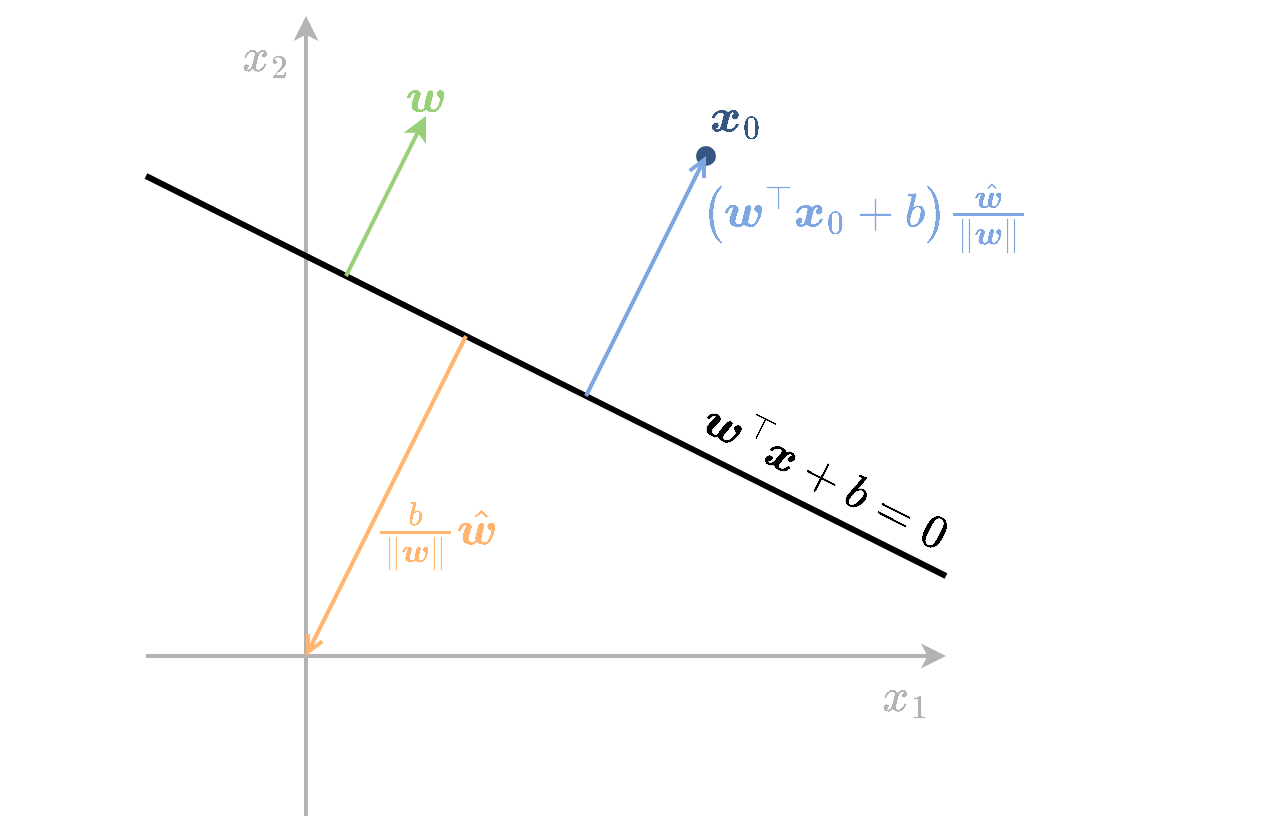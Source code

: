 <mxfile version="14.1.5" type="device" pages="3"><diagram id="cJPERRU5FPI5m97aNJmQ" name="Page-1"><mxGraphModel dx="1350" dy="843" grid="1" gridSize="10" guides="1" tooltips="1" connect="0" arrows="0" fold="1" page="1" pageScale="1" pageWidth="827" pageHeight="1169" math="1" shadow="0"><root><mxCell id="0"/><mxCell id="1" parent="0"/><mxCell id="VLQl7GCd685x5rbxZrGW-1" value="" style="endArrow=classic;html=1;fontFamily=Comic Sans MS;fontSize=30;fontColor=#003366;strokeWidth=2;strokeColor=#B3B3B3;" parent="1" edge="1"><mxGeometry x="220" y="200" width="50" height="50" as="geometry"><mxPoint x="320" y="600" as="sourcePoint"/><mxPoint x="320" y="200" as="targetPoint"/></mxGeometry></mxCell><mxCell id="VLQl7GCd685x5rbxZrGW-2" value="" style="endArrow=classic;html=1;fontFamily=Comic Sans MS;fontSize=30;fontColor=#003366;strokeWidth=2;strokeColor=#B3B3B3;" parent="1" edge="1"><mxGeometry x="240" y="220" width="50" height="50" as="geometry"><mxPoint x="240" y="520" as="sourcePoint"/><mxPoint x="640" y="520" as="targetPoint"/></mxGeometry></mxCell><mxCell id="VLQl7GCd685x5rbxZrGW-3" value="\(x_1\)" style="text;html=1;strokeColor=none;fillColor=none;align=center;verticalAlign=middle;whiteSpace=wrap;rounded=0;fontSize=20;fontColor=#B3B3B3;" parent="1" vertex="1"><mxGeometry x="600" y="520" width="40" height="40" as="geometry"/></mxCell><mxCell id="VLQl7GCd685x5rbxZrGW-4" value="\(x_2\)" style="text;html=1;strokeColor=none;fillColor=none;align=center;verticalAlign=middle;whiteSpace=wrap;rounded=0;fontSize=20;fontColor=#B3B3B3;" parent="1" vertex="1"><mxGeometry x="280" y="200" width="40" height="40" as="geometry"/></mxCell><mxCell id="VLQl7GCd685x5rbxZrGW-6" value="" style="endArrow=none;html=1;strokeWidth=3;" parent="1" edge="1"><mxGeometry width="50" height="50" relative="1" as="geometry"><mxPoint x="640" y="480" as="sourcePoint"/><mxPoint x="240" y="280" as="targetPoint"/></mxGeometry></mxCell><mxCell id="VLQl7GCd685x5rbxZrGW-7" value="" style="endArrow=classic;html=1;strokeWidth=2;strokeColor=#97D077;fontColor=#97D077;" parent="1" edge="1"><mxGeometry width="50" height="50" relative="1" as="geometry"><mxPoint x="340" y="330" as="sourcePoint"/><mxPoint x="380" y="250" as="targetPoint"/></mxGeometry></mxCell><mxCell id="VLQl7GCd685x5rbxZrGW-8" value="" style="endArrow=open;html=1;strokeWidth=2;startArrow=none;startFill=0;endFill=0;strokeColor=#FFB570;" parent="1" edge="1"><mxGeometry width="50" height="50" relative="1" as="geometry"><mxPoint x="400" y="360" as="sourcePoint"/><mxPoint x="320" y="520" as="targetPoint"/></mxGeometry></mxCell><mxCell id="VLQl7GCd685x5rbxZrGW-14" value="&lt;font style=&quot;font-size: 20px;&quot;&gt;\(\boldsymbol{w}\)&lt;/font&gt;" style="text;html=1;fillColor=none;align=center;verticalAlign=middle;whiteSpace=wrap;rounded=0;fontSize=20;fontColor=#97D077;" parent="1" vertex="1"><mxGeometry x="370" y="230" width="20" height="20" as="geometry"/></mxCell><mxCell id="VLQl7GCd685x5rbxZrGW-15" value="&lt;font color=&quot;#ffb570&quot; style=&quot;font-size: 20px&quot;&gt;\(\frac{b}{\lVert\boldsymbol{w}\rVert}\hat{\boldsymbol{w}}\)&lt;/font&gt;" style="text;html=1;strokeColor=none;fillColor=none;align=center;verticalAlign=middle;whiteSpace=wrap;rounded=0;fontSize=20;" parent="1" vertex="1"><mxGeometry x="350" y="440" width="70" height="40" as="geometry"/></mxCell><mxCell id="ZYtpsijtu6V2-jgbPy4f-1" value="\(\boldsymbol{w}^{\top}\boldsymbol{x}+b=0\)" style="text;html=1;strokeColor=none;fillColor=none;align=center;verticalAlign=middle;whiteSpace=wrap;rounded=0;fontSize=20;rotation=27;" parent="1" vertex="1"><mxGeometry x="500" y="410" width="160" height="40" as="geometry"/></mxCell><mxCell id="BNeBlQjrHOMZ2h0UF8vG-1" value="" style="ellipse;whiteSpace=wrap;html=1;fontSize=20;fontColor=#000000;strokeColor=none;fillColor=#355681;" parent="1" vertex="1"><mxGeometry x="515" y="265" width="10" height="10" as="geometry"/></mxCell><mxCell id="BNeBlQjrHOMZ2h0UF8vG-2" value="" style="endArrow=open;html=1;strokeWidth=2;startArrow=none;startFill=0;endFill=0;strokeColor=#7EA6E0;" parent="1" edge="1"><mxGeometry width="50" height="50" relative="1" as="geometry"><mxPoint x="460" y="390" as="sourcePoint"/><mxPoint x="520" y="270" as="targetPoint"/></mxGeometry></mxCell><mxCell id="BNeBlQjrHOMZ2h0UF8vG-3" value="&lt;font style=&quot;font-size: 20px&quot;&gt;\(\left(\boldsymbol{w}^{\top}\boldsymbol{x}_0+&lt;br&gt;b\right)\frac{\hat{\boldsymbol{w}}}{\lVert\boldsymbol{w}\rVert}\)&lt;/font&gt;" style="text;html=1;strokeColor=none;fillColor=none;align=center;verticalAlign=middle;whiteSpace=wrap;rounded=0;fontSize=20;fontColor=#7EA6E0;" parent="1" vertex="1"><mxGeometry x="510" y="280" width="180" height="40" as="geometry"/></mxCell><mxCell id="BNeBlQjrHOMZ2h0UF8vG-4" value="&lt;font style=&quot;font-size: 20px&quot;&gt;\(\boldsymbol{x}_0\)&lt;/font&gt;" style="text;html=1;strokeColor=none;fillColor=none;align=center;verticalAlign=middle;whiteSpace=wrap;rounded=0;fontSize=20;fontColor=#355681;" parent="1" vertex="1"><mxGeometry x="520" y="240" width="30" height="20" as="geometry"/></mxCell></root></mxGraphModel></diagram><diagram name="Copy of Page-1" id="iytuNp-wy0dLf23suo8w"><mxGraphModel dx="1350" dy="843" grid="1" gridSize="10" guides="1" tooltips="1" connect="0" arrows="0" fold="1" page="1" pageScale="1" pageWidth="827" pageHeight="1169" math="1" shadow="0"><root><mxCell id="UZCApqrrTqHO-jx9z1zs-0"/><mxCell id="UZCApqrrTqHO-jx9z1zs-1" parent="UZCApqrrTqHO-jx9z1zs-0"/><mxCell id="UZCApqrrTqHO-jx9z1zs-2" value="" style="endArrow=classic;html=1;fontFamily=Comic Sans MS;fontSize=30;fontColor=#003366;strokeWidth=2;strokeColor=#B3B3B3;" parent="UZCApqrrTqHO-jx9z1zs-1" edge="1"><mxGeometry x="220" y="200" width="50" height="50" as="geometry"><mxPoint x="320" y="760" as="sourcePoint"/><mxPoint x="320" y="320" as="targetPoint"/></mxGeometry></mxCell><mxCell id="UZCApqrrTqHO-jx9z1zs-3" value="" style="endArrow=classic;html=1;fontFamily=Comic Sans MS;fontSize=30;fontColor=#003366;strokeWidth=2;strokeColor=#B3B3B3;" parent="UZCApqrrTqHO-jx9z1zs-1" edge="1"><mxGeometry x="240" y="220" width="50" height="50" as="geometry"><mxPoint x="120" y="520" as="sourcePoint"/><mxPoint x="560" y="520" as="targetPoint"/></mxGeometry></mxCell><mxCell id="UZCApqrrTqHO-jx9z1zs-13" value="" style="endArrow=blockThin;html=1;strokeWidth=1;fontSize=20;strokeColor=#EA6B66;startArrow=none;startFill=0;endFill=1;" parent="UZCApqrrTqHO-jx9z1zs-1" edge="1"><mxGeometry width="50" height="50" relative="1" as="geometry"><mxPoint x="200" y="760" as="sourcePoint"/><mxPoint x="420" y="320" as="targetPoint"/></mxGeometry></mxCell><mxCell id="UZCApqrrTqHO-jx9z1zs-18" value="" style="endArrow=none;html=1;strokeWidth=2;fontSize=20;strokeColor=#CCCCCC;dashed=1;" parent="UZCApqrrTqHO-jx9z1zs-1" edge="1"><mxGeometry width="50" height="50" relative="1" as="geometry"><mxPoint x="490" y="430" as="sourcePoint"/><mxPoint x="390" y="380" as="targetPoint"/></mxGeometry></mxCell><mxCell id="UZCApqrrTqHO-jx9z1zs-4" value="\(x_1\)" style="text;html=1;strokeColor=none;fillColor=none;align=center;verticalAlign=middle;whiteSpace=wrap;rounded=0;fontSize=20;fontColor=#B3B3B3;" parent="UZCApqrrTqHO-jx9z1zs-1" vertex="1"><mxGeometry x="520" y="520" width="40" height="40" as="geometry"/></mxCell><mxCell id="UZCApqrrTqHO-jx9z1zs-5" value="\(x_2\)" style="text;html=1;strokeColor=none;fillColor=none;align=center;verticalAlign=middle;whiteSpace=wrap;rounded=0;fontSize=20;fontColor=#B3B3B3;" parent="UZCApqrrTqHO-jx9z1zs-1" vertex="1"><mxGeometry x="280" y="320" width="40" height="40" as="geometry"/></mxCell><mxCell id="UZCApqrrTqHO-jx9z1zs-6" value="" style="ellipse;whiteSpace=wrap;html=1;fontSize=20;fontColor=#000000;strokeColor=none;fillColor=#7EA6E0;" parent="UZCApqrrTqHO-jx9z1zs-1" vertex="1"><mxGeometry x="485" y="424" width="10" height="10" as="geometry"/></mxCell><mxCell id="UZCApqrrTqHO-jx9z1zs-7" value="" style="endArrow=none;html=1;strokeWidth=3;" parent="UZCApqrrTqHO-jx9z1zs-1" edge="1"><mxGeometry width="50" height="50" relative="1" as="geometry"><mxPoint x="500" y="760" as="sourcePoint"/><mxPoint x="119" y="570" as="targetPoint"/></mxGeometry></mxCell><mxCell id="UZCApqrrTqHO-jx9z1zs-12" value="\(\boldsymbol{w}^{\top}\boldsymbol{x}+b=0\)" style="text;html=1;strokeColor=none;fillColor=none;align=center;verticalAlign=middle;whiteSpace=wrap;rounded=0;fontSize=20;rotation=27;" parent="UZCApqrrTqHO-jx9z1zs-1" vertex="1"><mxGeometry x="350" y="680" width="160" height="40" as="geometry"/></mxCell><mxCell id="fkufzfypjzcufBKEMSmH-0" value="" style="endArrow=classic;html=1;strokeWidth=2;strokeColor=#EA6B66;" parent="UZCApqrrTqHO-jx9z1zs-1" edge="1"><mxGeometry width="50" height="50" relative="1" as="geometry"><mxPoint x="140" y="580" as="sourcePoint"/><mxPoint x="180" y="500" as="targetPoint"/></mxGeometry></mxCell><mxCell id="fkufzfypjzcufBKEMSmH-1" value="&lt;font color=&quot;#ea6b66&quot; style=&quot;font-size: 20px;&quot;&gt;\(\boldsymbol{w}\)&lt;/font&gt;" style="text;html=1;strokeColor=none;fillColor=none;align=center;verticalAlign=middle;whiteSpace=wrap;rounded=0;fontSize=20;" parent="UZCApqrrTqHO-jx9z1zs-1" vertex="1"><mxGeometry x="180" y="480" width="20" height="20" as="geometry"/></mxCell><mxCell id="_oTHu54KKCnFN52JpJ8H-5" value="" style="endArrow=none;html=1;strokeColor=#EA6B66;strokeWidth=1;fontSize=20;" parent="UZCApqrrTqHO-jx9z1zs-1" edge="1"><mxGeometry width="50" height="50" relative="1" as="geometry"><mxPoint x="260" y="590" as="sourcePoint"/><mxPoint x="300" y="610" as="targetPoint"/></mxGeometry></mxCell><mxCell id="_oTHu54KKCnFN52JpJ8H-8" value="" style="endArrow=none;html=1;strokeColor=#EA6B66;strokeWidth=1;fontSize=20;" parent="UZCApqrrTqHO-jx9z1zs-1" edge="1"><mxGeometry width="50" height="50" relative="1" as="geometry"><mxPoint x="279" y="550" as="sourcePoint"/><mxPoint x="319" y="570" as="targetPoint"/></mxGeometry></mxCell><mxCell id="_oTHu54KKCnFN52JpJ8H-13" value="" style="endArrow=none;html=1;strokeColor=#EA6B66;strokeWidth=1;fontSize=20;" parent="UZCApqrrTqHO-jx9z1zs-1" edge="1"><mxGeometry width="50" height="50" relative="1" as="geometry"><mxPoint x="199" y="710" as="sourcePoint"/><mxPoint x="239" y="730" as="targetPoint"/></mxGeometry></mxCell><mxCell id="_oTHu54KKCnFN52JpJ8H-15" value="" style="endArrow=none;html=1;strokeColor=#EA6B66;strokeWidth=1;fontSize=20;" parent="UZCApqrrTqHO-jx9z1zs-1" edge="1"><mxGeometry width="50" height="50" relative="1" as="geometry"><mxPoint x="220" y="670" as="sourcePoint"/><mxPoint x="260" y="690" as="targetPoint"/></mxGeometry></mxCell><mxCell id="_oTHu54KKCnFN52JpJ8H-17" value="&lt;span style=&quot;color: rgb(234 , 107 , 102)&quot;&gt;\(1\)&lt;/span&gt;" style="text;html=1;strokeColor=none;fillColor=none;align=center;verticalAlign=middle;whiteSpace=wrap;rounded=0;fontSize=10;" parent="UZCApqrrTqHO-jx9z1zs-1" vertex="1"><mxGeometry x="300" y="610" width="20" height="20" as="geometry"/></mxCell><mxCell id="_oTHu54KKCnFN52JpJ8H-20" value="&lt;span style=&quot;color: rgb(234 , 107 , 102)&quot;&gt;\(2\)&lt;/span&gt;" style="text;html=1;strokeColor=none;fillColor=none;align=center;verticalAlign=middle;whiteSpace=wrap;rounded=0;fontSize=10;" parent="UZCApqrrTqHO-jx9z1zs-1" vertex="1"><mxGeometry x="320" y="570" width="20" height="20" as="geometry"/></mxCell><mxCell id="_oTHu54KKCnFN52JpJ8H-22" value="" style="endArrow=none;html=1;strokeColor=#EA6B66;strokeWidth=1;fontSize=20;" parent="UZCApqrrTqHO-jx9z1zs-1" edge="1"><mxGeometry width="50" height="50" relative="1" as="geometry"><mxPoint x="301" y="510" as="sourcePoint"/><mxPoint x="341" y="530" as="targetPoint"/></mxGeometry></mxCell><mxCell id="_oTHu54KKCnFN52JpJ8H-24" value="" style="endArrow=none;html=1;strokeColor=#EA6B66;strokeWidth=1;fontSize=20;" parent="UZCApqrrTqHO-jx9z1zs-1" edge="1"><mxGeometry width="50" height="50" relative="1" as="geometry"><mxPoint x="320" y="470" as="sourcePoint"/><mxPoint x="360" y="490" as="targetPoint"/></mxGeometry></mxCell><mxCell id="_oTHu54KKCnFN52JpJ8H-33" value="&lt;span style=&quot;color: rgb(234 , 107 , 102)&quot;&gt;\(-2\)&lt;/span&gt;" style="text;html=1;strokeColor=none;fillColor=none;align=center;verticalAlign=middle;whiteSpace=wrap;rounded=0;fontSize=10;" parent="UZCApqrrTqHO-jx9z1zs-1" vertex="1"><mxGeometry x="240" y="730" width="20" height="20" as="geometry"/></mxCell><mxCell id="_oTHu54KKCnFN52JpJ8H-35" value="&lt;span style=&quot;color: rgb(234 , 107 , 102)&quot;&gt;\(-1\)&lt;/span&gt;" style="text;html=1;strokeColor=none;fillColor=none;align=center;verticalAlign=middle;whiteSpace=wrap;rounded=0;fontSize=10;" parent="UZCApqrrTqHO-jx9z1zs-1" vertex="1"><mxGeometry x="260" y="690" width="20" height="20" as="geometry"/></mxCell><mxCell id="_oTHu54KKCnFN52JpJ8H-39" value="&lt;font color=&quot;#ea6b66&quot;&gt;\(3=\frac{b}{\lVert\boldsymbol{w}\rVert}\)&lt;/font&gt;" style="text;html=1;strokeColor=none;fillColor=none;align=center;verticalAlign=middle;whiteSpace=wrap;rounded=0;fontSize=10;" parent="UZCApqrrTqHO-jx9z1zs-1" vertex="1"><mxGeometry x="340" y="530" width="60" height="20" as="geometry"/></mxCell><mxCell id="_oTHu54KKCnFN52JpJ8H-40" value="&lt;font color=&quot;#ea6b66&quot; style=&quot;font-size: 10px&quot;&gt;\(4\)&lt;/font&gt;" style="text;html=1;strokeColor=none;fillColor=none;align=center;verticalAlign=middle;whiteSpace=wrap;rounded=0;fontSize=10;" parent="UZCApqrrTqHO-jx9z1zs-1" vertex="1"><mxGeometry x="360" y="490" width="20" height="20" as="geometry"/></mxCell><mxCell id="_oTHu54KKCnFN52JpJ8H-43" value="" style="endArrow=none;html=1;strokeColor=#EA6B66;strokeWidth=1;fontSize=20;" parent="UZCApqrrTqHO-jx9z1zs-1" edge="1"><mxGeometry width="50" height="50" relative="1" as="geometry"><mxPoint x="340" y="430" as="sourcePoint"/><mxPoint x="380" y="450" as="targetPoint"/></mxGeometry></mxCell><mxCell id="_oTHu54KKCnFN52JpJ8H-44" value="" style="endArrow=none;html=1;strokeColor=#EA6B66;strokeWidth=1;fontSize=20;" parent="UZCApqrrTqHO-jx9z1zs-1" edge="1"><mxGeometry width="50" height="50" relative="1" as="geometry"><mxPoint x="359" y="390" as="sourcePoint"/><mxPoint x="399" y="410" as="targetPoint"/></mxGeometry></mxCell><mxCell id="_oTHu54KKCnFN52JpJ8H-45" value="&lt;span style=&quot;color: rgb(234 , 107 , 102)&quot;&gt;\(5\)&lt;/span&gt;" style="text;html=1;strokeColor=none;fillColor=none;align=center;verticalAlign=middle;whiteSpace=wrap;rounded=0;fontSize=10;" parent="UZCApqrrTqHO-jx9z1zs-1" vertex="1"><mxGeometry x="380" y="450" width="20" height="20" as="geometry"/></mxCell><mxCell id="_oTHu54KKCnFN52JpJ8H-46" value="" style="endArrow=none;html=1;strokeColor=#EA6B66;strokeWidth=1;fontSize=20;" parent="UZCApqrrTqHO-jx9z1zs-1" edge="1"><mxGeometry width="50" height="50" relative="1" as="geometry"><mxPoint x="381" y="350" as="sourcePoint"/><mxPoint x="421" y="370" as="targetPoint"/></mxGeometry></mxCell><mxCell id="_oTHu54KKCnFN52JpJ8H-48" value="&lt;span style=&quot;color: rgb(234 , 107 , 102)&quot;&gt;\(6\)&lt;/span&gt;" style="text;html=1;strokeColor=none;fillColor=none;align=center;verticalAlign=middle;whiteSpace=wrap;rounded=0;fontSize=10;" parent="UZCApqrrTqHO-jx9z1zs-1" vertex="1"><mxGeometry x="400" y="410" width="20" height="20" as="geometry"/></mxCell><mxCell id="_oTHu54KKCnFN52JpJ8H-49" value="&lt;span style=&quot;color: rgb(234 , 107 , 102)&quot;&gt;\(7\)&lt;/span&gt;" style="text;html=1;strokeColor=none;fillColor=none;align=center;verticalAlign=middle;whiteSpace=wrap;rounded=0;fontSize=10;" parent="UZCApqrrTqHO-jx9z1zs-1" vertex="1"><mxGeometry x="420" y="370" width="20" height="20" as="geometry"/></mxCell><mxCell id="_oTHu54KKCnFN52JpJ8H-52" value="" style="group;rotation=30;" parent="UZCApqrrTqHO-jx9z1zs-1" vertex="1" connectable="0"><mxGeometry x="142" y="573" width="10" height="10" as="geometry"/></mxCell><mxCell id="_oTHu54KKCnFN52JpJ8H-50" value="" style="endArrow=none;html=1;strokeColor=#EA6B66;strokeWidth=1;fontSize=20;" parent="_oTHu54KKCnFN52JpJ8H-52" edge="1"><mxGeometry width="50" height="50" relative="1" as="geometry"><mxPoint x="3" y="-2" as="sourcePoint"/><mxPoint x="12" y="3" as="targetPoint"/></mxGeometry></mxCell><mxCell id="_oTHu54KKCnFN52JpJ8H-51" value="" style="endArrow=none;html=1;strokeColor=#EA6B66;strokeWidth=1;fontSize=20;" parent="_oTHu54KKCnFN52JpJ8H-52" edge="1"><mxGeometry width="50" height="50" relative="1" as="geometry"><mxPoint x="12" y="3" as="sourcePoint"/><mxPoint x="7" y="12" as="targetPoint"/></mxGeometry></mxCell><mxCell id="_oTHu54KKCnFN52JpJ8H-55" value="&lt;font color=&quot;#ea6b66&quot;&gt;\(\frac{\boldsymbol{w}^{\top}}{\lVert\boldsymbol{w}\rVert}\boldsymbol{x}&lt;br&gt;+\frac{b}{\lVert\boldsymbol{w}\rVert}\)&lt;/font&gt;" style="text;html=1;strokeColor=none;fillColor=none;align=center;verticalAlign=middle;whiteSpace=wrap;rounded=0;fontSize=10;" parent="UZCApqrrTqHO-jx9z1zs-1" vertex="1"><mxGeometry x="320" y="360" width="70" height="20" as="geometry"/></mxCell></root></mxGraphModel></diagram><diagram name="Copy of Copy of Page-1" id="MIkcU374tv_12QCpzjZ1"><mxGraphModel dx="2177" dy="843" grid="1" gridSize="10" guides="1" tooltips="1" connect="0" arrows="0" fold="1" page="1" pageScale="1" pageWidth="827" pageHeight="1169" math="1" shadow="0"><root><mxCell id="k3KxTLAnCmBX_Phjoh5w-0"/><mxCell id="k3KxTLAnCmBX_Phjoh5w-1" parent="k3KxTLAnCmBX_Phjoh5w-0"/><mxCell id="k3KxTLAnCmBX_Phjoh5w-2" value="" style="endArrow=classic;html=1;fontFamily=Comic Sans MS;fontSize=30;fontColor=#003366;strokeWidth=2;strokeColor=#B3B3B3;" parent="k3KxTLAnCmBX_Phjoh5w-1" edge="1"><mxGeometry x="220" y="200" width="50" height="50" as="geometry"><mxPoint x="320" y="760" as="sourcePoint"/><mxPoint x="320" y="320" as="targetPoint"/></mxGeometry></mxCell><mxCell id="k3KxTLAnCmBX_Phjoh5w-3" value="" style="endArrow=classic;html=1;fontFamily=Comic Sans MS;fontSize=30;fontColor=#003366;strokeWidth=2;strokeColor=#B3B3B3;" parent="k3KxTLAnCmBX_Phjoh5w-1" edge="1"><mxGeometry x="240" y="220" width="50" height="50" as="geometry"><mxPoint x="120" y="520" as="sourcePoint"/><mxPoint x="560" y="520" as="targetPoint"/></mxGeometry></mxCell><mxCell id="k3KxTLAnCmBX_Phjoh5w-6" value="\(x_1\)" style="text;html=1;strokeColor=none;fillColor=none;align=center;verticalAlign=middle;whiteSpace=wrap;rounded=0;fontSize=20;fontColor=#B3B3B3;" parent="k3KxTLAnCmBX_Phjoh5w-1" vertex="1"><mxGeometry x="520" y="520" width="40" height="40" as="geometry"/></mxCell><mxCell id="k3KxTLAnCmBX_Phjoh5w-7" value="\(x_2\)" style="text;html=1;strokeColor=none;fillColor=none;align=center;verticalAlign=middle;whiteSpace=wrap;rounded=0;fontSize=20;fontColor=#B3B3B3;" parent="k3KxTLAnCmBX_Phjoh5w-1" vertex="1"><mxGeometry x="280" y="320" width="40" height="40" as="geometry"/></mxCell><mxCell id="k3KxTLAnCmBX_Phjoh5w-11" value="" style="endArrow=classic;html=1;strokeWidth=4;strokeColor=#EA6B66;" parent="k3KxTLAnCmBX_Phjoh5w-1" edge="1"><mxGeometry width="50" height="50" relative="1" as="geometry"><mxPoint x="320" y="520" as="sourcePoint"/><mxPoint x="340" y="480" as="targetPoint"/></mxGeometry></mxCell><mxCell id="k3KxTLAnCmBX_Phjoh5w-12" value="&lt;font color=&quot;#ea6b66&quot; style=&quot;font-size: 20px&quot;&gt;\(\hat{\boldsymbol{w}}\)&lt;/font&gt;" style="text;html=1;strokeColor=none;fillColor=none;align=center;verticalAlign=middle;whiteSpace=wrap;rounded=0;fontSize=20;" parent="k3KxTLAnCmBX_Phjoh5w-1" vertex="1"><mxGeometry x="340" y="500" width="20" height="20" as="geometry"/></mxCell><mxCell id="k3KxTLAnCmBX_Phjoh5w-13" value="" style="endArrow=none;html=1;strokeColor=#EA6B66;strokeWidth=1;fontSize=20;" parent="k3KxTLAnCmBX_Phjoh5w-1" edge="1"><mxGeometry width="50" height="50" relative="1" as="geometry"><mxPoint x="120" y="520" as="sourcePoint"/><mxPoint x="560" y="740" as="targetPoint"/></mxGeometry></mxCell><mxCell id="k3KxTLAnCmBX_Phjoh5w-14" value="" style="endArrow=none;html=1;strokeColor=#EA6B66;strokeWidth=1;fontSize=20;" parent="k3KxTLAnCmBX_Phjoh5w-1" edge="1"><mxGeometry width="50" height="50" relative="1" as="geometry"><mxPoint x="120" y="470" as="sourcePoint"/><mxPoint x="560" y="690" as="targetPoint"/></mxGeometry></mxCell><mxCell id="k3KxTLAnCmBX_Phjoh5w-15" value="" style="endArrow=none;html=1;strokeColor=#EA6B66;strokeWidth=1;fontSize=20;" parent="k3KxTLAnCmBX_Phjoh5w-1" edge="1"><mxGeometry width="50" height="50" relative="1" as="geometry"><mxPoint x="120" y="620" as="sourcePoint"/><mxPoint x="400" y="760" as="targetPoint"/></mxGeometry></mxCell><mxCell id="k3KxTLAnCmBX_Phjoh5w-16" value="" style="endArrow=none;html=1;strokeColor=#EA6B66;strokeWidth=1;fontSize=20;" parent="k3KxTLAnCmBX_Phjoh5w-1" edge="1"><mxGeometry width="50" height="50" relative="1" as="geometry"><mxPoint x="120" y="570" as="sourcePoint"/><mxPoint x="500" y="760" as="targetPoint"/></mxGeometry></mxCell><mxCell id="k3KxTLAnCmBX_Phjoh5w-19" value="" style="endArrow=none;html=1;strokeColor=#EA6B66;strokeWidth=1;fontSize=20;" parent="k3KxTLAnCmBX_Phjoh5w-1" edge="1"><mxGeometry width="50" height="50" relative="1" as="geometry"><mxPoint x="120" y="420" as="sourcePoint"/><mxPoint x="560" y="640" as="targetPoint"/></mxGeometry></mxCell><mxCell id="k3KxTLAnCmBX_Phjoh5w-20" value="" style="endArrow=none;html=1;strokeColor=#EA6B66;strokeWidth=1;fontSize=20;" parent="k3KxTLAnCmBX_Phjoh5w-1" edge="1"><mxGeometry width="50" height="50" relative="1" as="geometry"><mxPoint x="120" y="370" as="sourcePoint"/><mxPoint x="560" y="590" as="targetPoint"/></mxGeometry></mxCell><mxCell id="k3KxTLAnCmBX_Phjoh5w-25" value="" style="endArrow=none;html=1;strokeColor=#EA6B66;strokeWidth=1;fontSize=20;" parent="k3KxTLAnCmBX_Phjoh5w-1" edge="1"><mxGeometry width="50" height="50" relative="1" as="geometry"><mxPoint x="120" y="320" as="sourcePoint"/><mxPoint x="560" y="540" as="targetPoint"/></mxGeometry></mxCell><mxCell id="k3KxTLAnCmBX_Phjoh5w-26" value="" style="endArrow=none;html=1;strokeColor=#EA6B66;strokeWidth=1;fontSize=20;" parent="k3KxTLAnCmBX_Phjoh5w-1" edge="1"><mxGeometry width="50" height="50" relative="1" as="geometry"><mxPoint x="220" y="320" as="sourcePoint"/><mxPoint x="560" y="490" as="targetPoint"/></mxGeometry></mxCell><mxCell id="k3KxTLAnCmBX_Phjoh5w-28" value="" style="endArrow=none;html=1;strokeColor=#EA6B66;strokeWidth=1;fontSize=20;" parent="k3KxTLAnCmBX_Phjoh5w-1" edge="1"><mxGeometry width="50" height="50" relative="1" as="geometry"><mxPoint x="320" y="320" as="sourcePoint"/><mxPoint x="560" y="440" as="targetPoint"/></mxGeometry></mxCell><mxCell id="k3KxTLAnCmBX_Phjoh5w-34" value="&lt;font color=&quot;#ea6b66&quot;&gt;\(\frac{\boldsymbol{w}^{\top}}{\lVert\boldsymbol{w}\rVert}\boldsymbol{x}&lt;br&gt;+\frac{b}{\lVert\boldsymbol{w}\rVert}\)&lt;/font&gt;" style="text;html=1;strokeColor=none;fillColor=none;align=center;verticalAlign=middle;whiteSpace=wrap;rounded=0;fontSize=10;" parent="k3KxTLAnCmBX_Phjoh5w-1" vertex="1"><mxGeometry x="320" y="360" width="70" height="20" as="geometry"/></mxCell><mxCell id="k3KxTLAnCmBX_Phjoh5w-35" value="" style="endArrow=none;html=1;strokeColor=#EA6B66;strokeWidth=1;fontSize=20;" parent="k3KxTLAnCmBX_Phjoh5w-1" edge="1"><mxGeometry width="50" height="50" relative="1" as="geometry"><mxPoint x="120" y="670" as="sourcePoint"/><mxPoint x="300" y="760" as="targetPoint"/></mxGeometry></mxCell><mxCell id="k3KxTLAnCmBX_Phjoh5w-36" value="" style="endArrow=none;html=1;strokeColor=#EA6B66;strokeWidth=1;fontSize=20;" parent="k3KxTLAnCmBX_Phjoh5w-1" edge="1"><mxGeometry width="50" height="50" relative="1" as="geometry"><mxPoint x="120" y="720" as="sourcePoint"/><mxPoint x="200" y="760" as="targetPoint"/></mxGeometry></mxCell><mxCell id="k3KxTLAnCmBX_Phjoh5w-37" value="" style="endArrow=none;html=1;strokeColor=#EA6B66;strokeWidth=1;fontSize=20;" parent="k3KxTLAnCmBX_Phjoh5w-1" edge="1"><mxGeometry width="50" height="50" relative="1" as="geometry"><mxPoint x="420" y="320" as="sourcePoint"/><mxPoint x="560" y="390" as="targetPoint"/></mxGeometry></mxCell><mxCell id="k3KxTLAnCmBX_Phjoh5w-38" value="" style="endArrow=none;html=1;strokeColor=#EA6B66;strokeWidth=1;fontSize=20;" parent="k3KxTLAnCmBX_Phjoh5w-1" edge="1"><mxGeometry width="50" height="50" relative="1" as="geometry"><mxPoint x="520" y="320" as="sourcePoint"/><mxPoint x="560" y="340" as="targetPoint"/></mxGeometry></mxCell><mxCell id="k3KxTLAnCmBX_Phjoh5w-39" value="&lt;span style=&quot;color: rgb(234 , 107 , 102)&quot;&gt;\(\boldsymbol{w}^{\top}\boldsymbol{x}=0\)&lt;/span&gt;" style="text;html=1;strokeColor=none;fillColor=none;align=center;verticalAlign=middle;whiteSpace=wrap;rounded=0;fontSize=10;" parent="k3KxTLAnCmBX_Phjoh5w-1" vertex="1"><mxGeometry x="60" y="410" width="60" height="20" as="geometry"/></mxCell><mxCell id="k3KxTLAnCmBX_Phjoh5w-42" value="&lt;span style=&quot;color: rgb(234 , 107 , 102)&quot;&gt;\(\boldsymbol{w}^{\top}\boldsymbol{x}=0\)&lt;/span&gt;" style="text;html=1;strokeColor=none;fillColor=none;align=center;verticalAlign=middle;whiteSpace=wrap;rounded=0;fontSize=10;" parent="k3KxTLAnCmBX_Phjoh5w-1" vertex="1"><mxGeometry x="60" y="360" width="60" height="20" as="geometry"/></mxCell><mxCell id="k3KxTLAnCmBX_Phjoh5w-43" value="&lt;span style=&quot;color: rgb(234 , 107 , 102)&quot;&gt;\(\boldsymbol{w}^{\top}\boldsymbol{x}=0\)&lt;/span&gt;" style="text;html=1;strokeColor=none;fillColor=none;align=center;verticalAlign=middle;whiteSpace=wrap;rounded=0;fontSize=10;" parent="k3KxTLAnCmBX_Phjoh5w-1" vertex="1"><mxGeometry x="60" y="310" width="60" height="20" as="geometry"/></mxCell><mxCell id="k3KxTLAnCmBX_Phjoh5w-44" value="&lt;span style=&quot;color: rgb(234 , 107 , 102)&quot;&gt;\(\boldsymbol{w}^{\top}\boldsymbol{x}=-1\)&lt;/span&gt;" style="text;html=1;strokeColor=none;fillColor=none;align=center;verticalAlign=middle;whiteSpace=wrap;rounded=0;fontSize=10;" parent="k3KxTLAnCmBX_Phjoh5w-1" vertex="1"><mxGeometry x="60" y="460" width="60" height="20" as="geometry"/></mxCell><mxCell id="k3KxTLAnCmBX_Phjoh5w-45" value="&lt;span style=&quot;color: rgb(234 , 107 , 102)&quot;&gt;\(\boldsymbol{w}^{\top}\boldsymbol{x}=-2\)&lt;/span&gt;" style="text;html=1;strokeColor=none;fillColor=none;align=center;verticalAlign=middle;whiteSpace=wrap;rounded=0;fontSize=10;" parent="k3KxTLAnCmBX_Phjoh5w-1" vertex="1"><mxGeometry x="60" y="510" width="60" height="20" as="geometry"/></mxCell><mxCell id="k3KxTLAnCmBX_Phjoh5w-47" value="&lt;font color=&quot;#ea6b66&quot;&gt;\(\hat{\boldsymbol{w}}^{\top}\boldsymbol{x}=-3\)&lt;/font&gt;" style="text;html=1;strokeColor=none;fillColor=none;align=center;verticalAlign=middle;whiteSpace=wrap;rounded=0;fontSize=10;" parent="k3KxTLAnCmBX_Phjoh5w-1" vertex="1"><mxGeometry x="60" y="560" width="60" height="20" as="geometry"/></mxCell><mxCell id="k3KxTLAnCmBX_Phjoh5w-48" value="&lt;font color=&quot;#ea6b66&quot;&gt;\(\hat{\boldsymbol{w}}^{\top}\boldsymbol{x}=-4\)&lt;/font&gt;" style="text;html=1;strokeColor=none;fillColor=none;align=center;verticalAlign=middle;whiteSpace=wrap;rounded=0;fontSize=10;" parent="k3KxTLAnCmBX_Phjoh5w-1" vertex="1"><mxGeometry x="60" y="610" width="60" height="20" as="geometry"/></mxCell><mxCell id="k3KxTLAnCmBX_Phjoh5w-49" value="&lt;font color=&quot;#ea6b66&quot;&gt;\(\hat{\boldsymbol{w}}^{\top}\boldsymbol{x}=-5\)&lt;/font&gt;" style="text;html=1;strokeColor=none;fillColor=none;align=center;verticalAlign=middle;whiteSpace=wrap;rounded=0;fontSize=10;" parent="k3KxTLAnCmBX_Phjoh5w-1" vertex="1"><mxGeometry x="60" y="660" width="60" height="20" as="geometry"/></mxCell><mxCell id="k3KxTLAnCmBX_Phjoh5w-50" value="&lt;span style=&quot;color: rgb(234 , 107 , 102)&quot;&gt;\(\hat{\boldsymbol{w}}^{\top}\boldsymbol{x}=-6\)&lt;/span&gt;" style="text;html=1;strokeColor=none;fillColor=none;align=center;verticalAlign=middle;whiteSpace=wrap;rounded=0;fontSize=10;" parent="k3KxTLAnCmBX_Phjoh5w-1" vertex="1"><mxGeometry x="60" y="710" width="60" height="20" as="geometry"/></mxCell></root></mxGraphModel></diagram></mxfile>